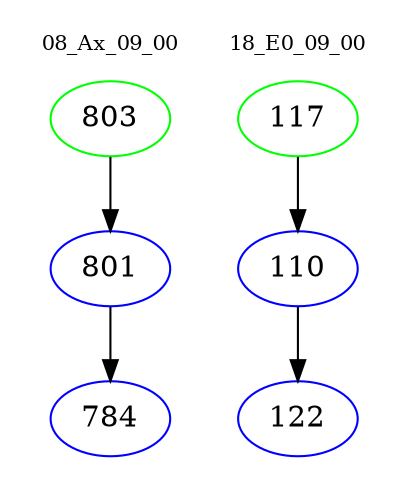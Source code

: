 digraph{
subgraph cluster_0 {
color = white
label = "08_Ax_09_00";
fontsize=10;
T0_803 [label="803", color="green"]
T0_803 -> T0_801 [color="black"]
T0_801 [label="801", color="blue"]
T0_801 -> T0_784 [color="black"]
T0_784 [label="784", color="blue"]
}
subgraph cluster_1 {
color = white
label = "18_E0_09_00";
fontsize=10;
T1_117 [label="117", color="green"]
T1_117 -> T1_110 [color="black"]
T1_110 [label="110", color="blue"]
T1_110 -> T1_122 [color="black"]
T1_122 [label="122", color="blue"]
}
}
